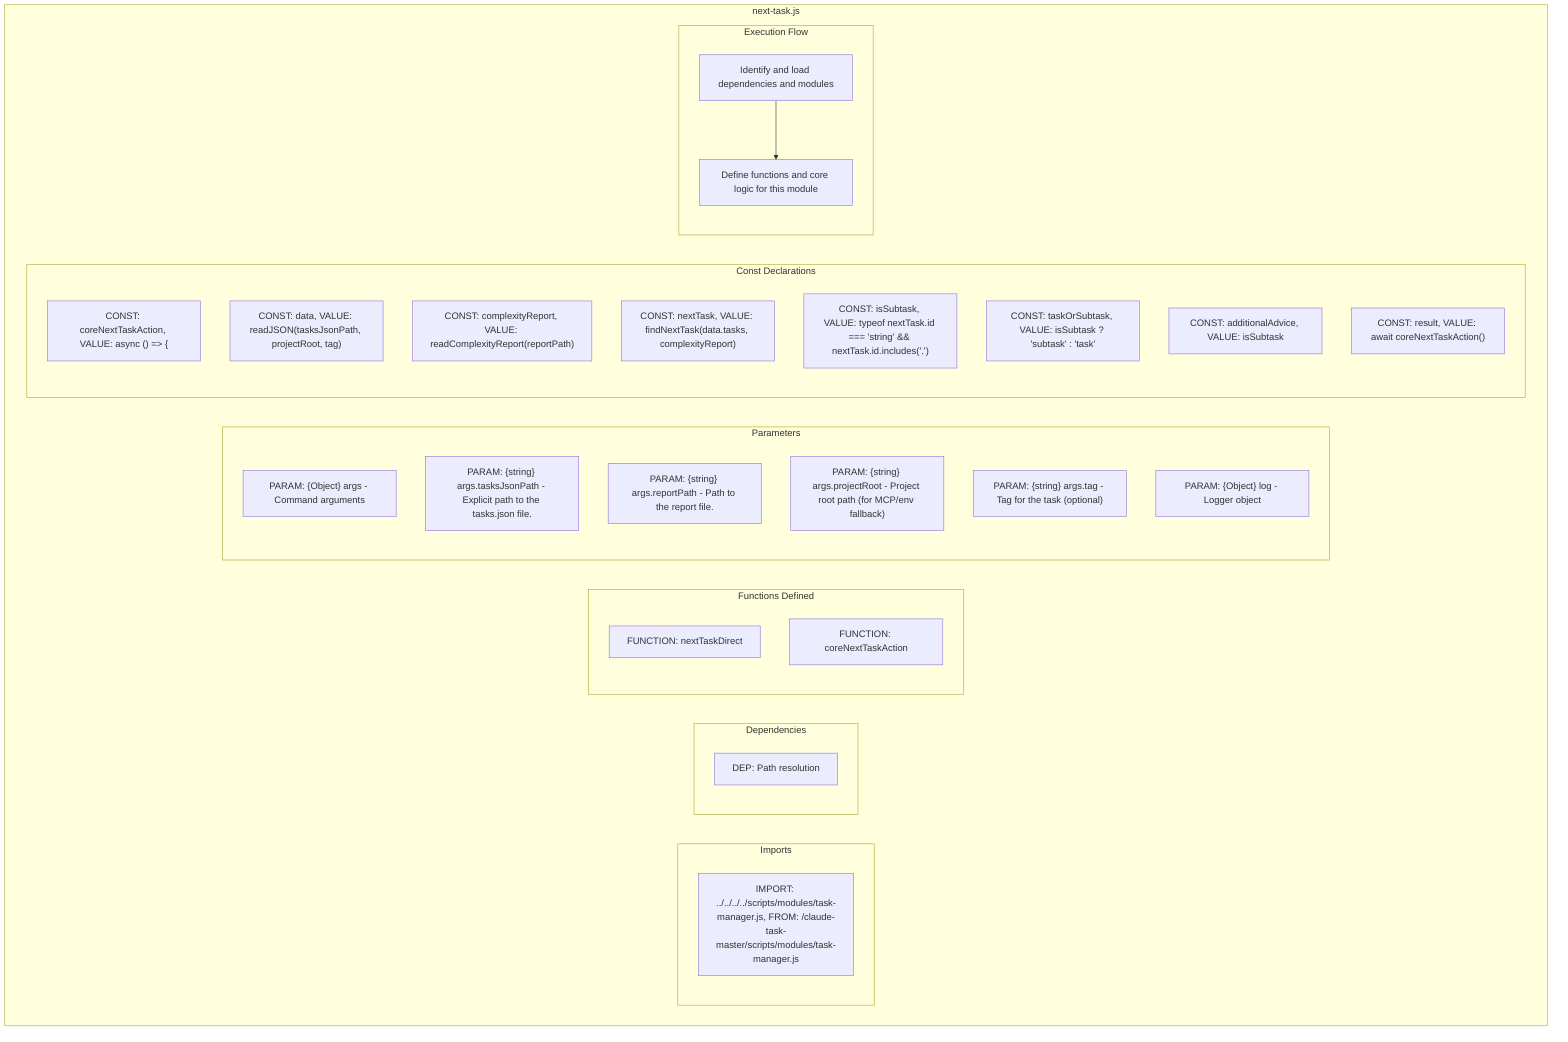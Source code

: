 flowchart TB
    subgraph Imports["Imports"]
        I1["IMPORT: ../../../../scripts/modules/task-manager.js, FROM: /claude-task-master/scripts/modules/task-manager.js"]
    end
    subgraph Dependencies["Dependencies"]
        D1["DEP: Path resolution"]
    end
    subgraph FunctionsDefined["Functions Defined"]
        FU1["FUNCTION: nextTaskDirect"]
        FU2["FUNCTION: coreNextTaskAction"]
    end
    subgraph Parameters["Parameters"]
        P1["PARAM: {Object} args - Command arguments"]
        P2["PARAM: {string} args.tasksJsonPath - Explicit path to the tasks.json file."]
        P3["PARAM: {string} args.reportPath - Path to the report file."]
        P4["PARAM: {string} args.projectRoot - Project root path (for MCP/env fallback)"]
        P5["PARAM: {string} args.tag - Tag for the task (optional)"]
        P6["PARAM: {Object} log - Logger object"]
    end
    subgraph Constants["Const Declarations"]
        C1["CONST: coreNextTaskAction, VALUE: async () => {"]
        C2["CONST: data, VALUE: readJSON(tasksJsonPath, projectRoot, tag)"]
        C3["CONST: complexityReport, VALUE: readComplexityReport(reportPath)"]
        C4["CONST: nextTask, VALUE: findNextTask(data.tasks, complexityReport)"]
        C5["CONST: isSubtask, VALUE: typeof nextTask.id === 'string' && nextTask.id.includes('.')"]
        C6["CONST: taskOrSubtask, VALUE: isSubtask ? 'subtask' : 'task'"]
        C7["CONST: additionalAdvice, VALUE: isSubtask"]
        C8["CONST: result, VALUE: await coreNextTaskAction()"]
    end
    subgraph ExecutionFlow["Execution Flow"]
        FL1["Identify and load dependencies and modules"]
        FL2["Define functions and core logic for this module"]
    end
    subgraph FileName["next-task.js"]
        Imports
        Dependencies
        FunctionsDefined
        Parameters
        Constants
        ExecutionFlow
    end
    FL1 --> FL2